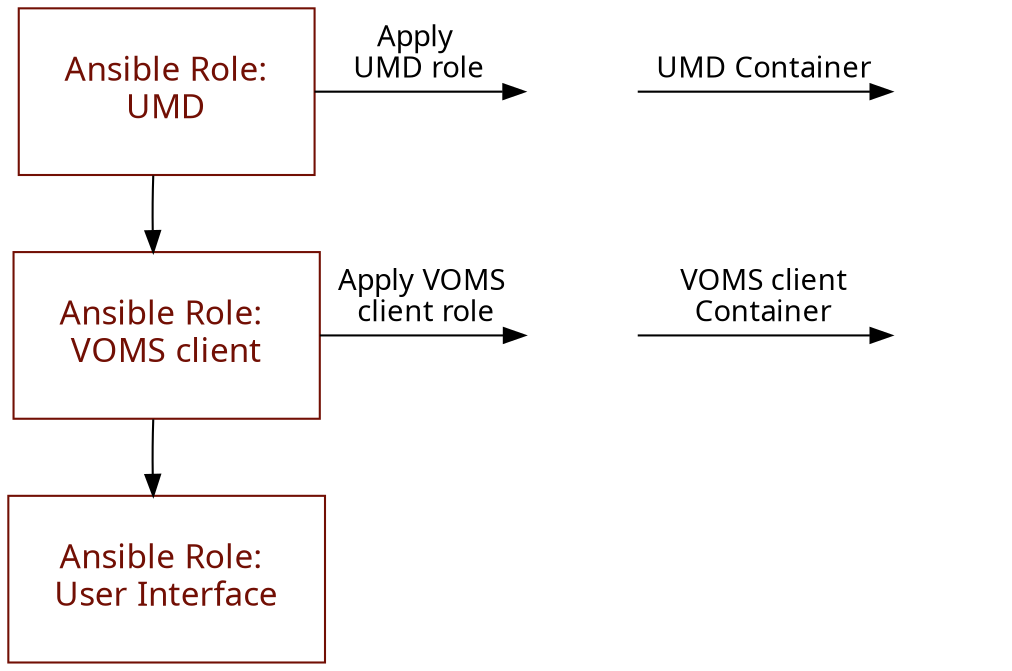 digraph UMD_UI {
  dpi=100;
  center=true;
  umd [
    shape=rectangle;
    color="#720F04";
    fontcolor="#720F04";
    fontname="Permanent Marker";
    fontsize="16";
    label="Ansible Role:\nUMD";
    margin=.3;
  ];
  apply_umd [
    group=apply_role;
    image="./Ansible-Mark-Large-RGB-Black.png";
    height=0.75
    color=white;
    width=0.75;
    label="";
    fixedsize=true;
  ];
  umd_product_container [
    group=container;
    image="quay-emoji.png"
    height=0.75;
    width=0.75;
    color=white;
    label="";
    fixedsize=true;
  ]
  voms_client [
    shape=rectangle;
    color="#720F04";
    fontcolor="#720F
    04;"
    fontname="Permanent Marker";
    fontsize="16";
    label="Ansible Role: \nVOMS client";
    margin=.3
  ];
  apply_voms_client [
    group=apply_role;
    image="./Ansible-Mark-Large-RGB-Black.png";
    height=0.75
    color=white;
    width=0.75;
    label="";
    fixedsize=true;
  ];
  voms_client_product_container [
    group=container;
    image="quay-emoji.png"
    height=0.75;
    width=0.75;
    color=white;
    label="";
    fixedsize=true;
  ];
  ui [
    shape=rectangle;
    color="#720F04";
    fontcolor="#720F04;"
    fontname="Permanent Marker";
    fontsize="16";
    label="Ansible Role: \nUser Interface";
    margin=.3;
  ];

  umd -> voms_client;
  voms_client -> ui;

  // Define the UMD process
  umd -> apply_umd [ 
    label="Apply \nUMD role";
    fontname="IBM Plex Mono";
    ];
  apply_umd -> umd_product_container [
    label="UMD Container";
    fontname="IBM Plex Mono";
  ];

  // Define VOMS client process
  voms_client -> apply_voms_client [
    label="Apply VOMS\n client role";
    fontname="IBM Plex Mono";
  ];
  apply_voms_client -> voms_client_product_container [
    label="VOMS client\nContainer";
    fontname="IBM Plex Mono";
  ];

  // align role
  {
    edge[style=invis];
    umd->voms_client;
    voms_client->ui;
  }

  // align deployment items
  {
    edge[style=invis];
    apply_umd->apply_voms_client;
    umd_product_container->voms_client_product_container;
  }
  { // align umd process items 
    rank = same;
    umd;
    apply_umd;
    umd_product_container;
  }
  { // align voms-client process items
    rank=same; 
    voms_client; 
    apply_voms_client;
    voms_client_product_container 
    };
}